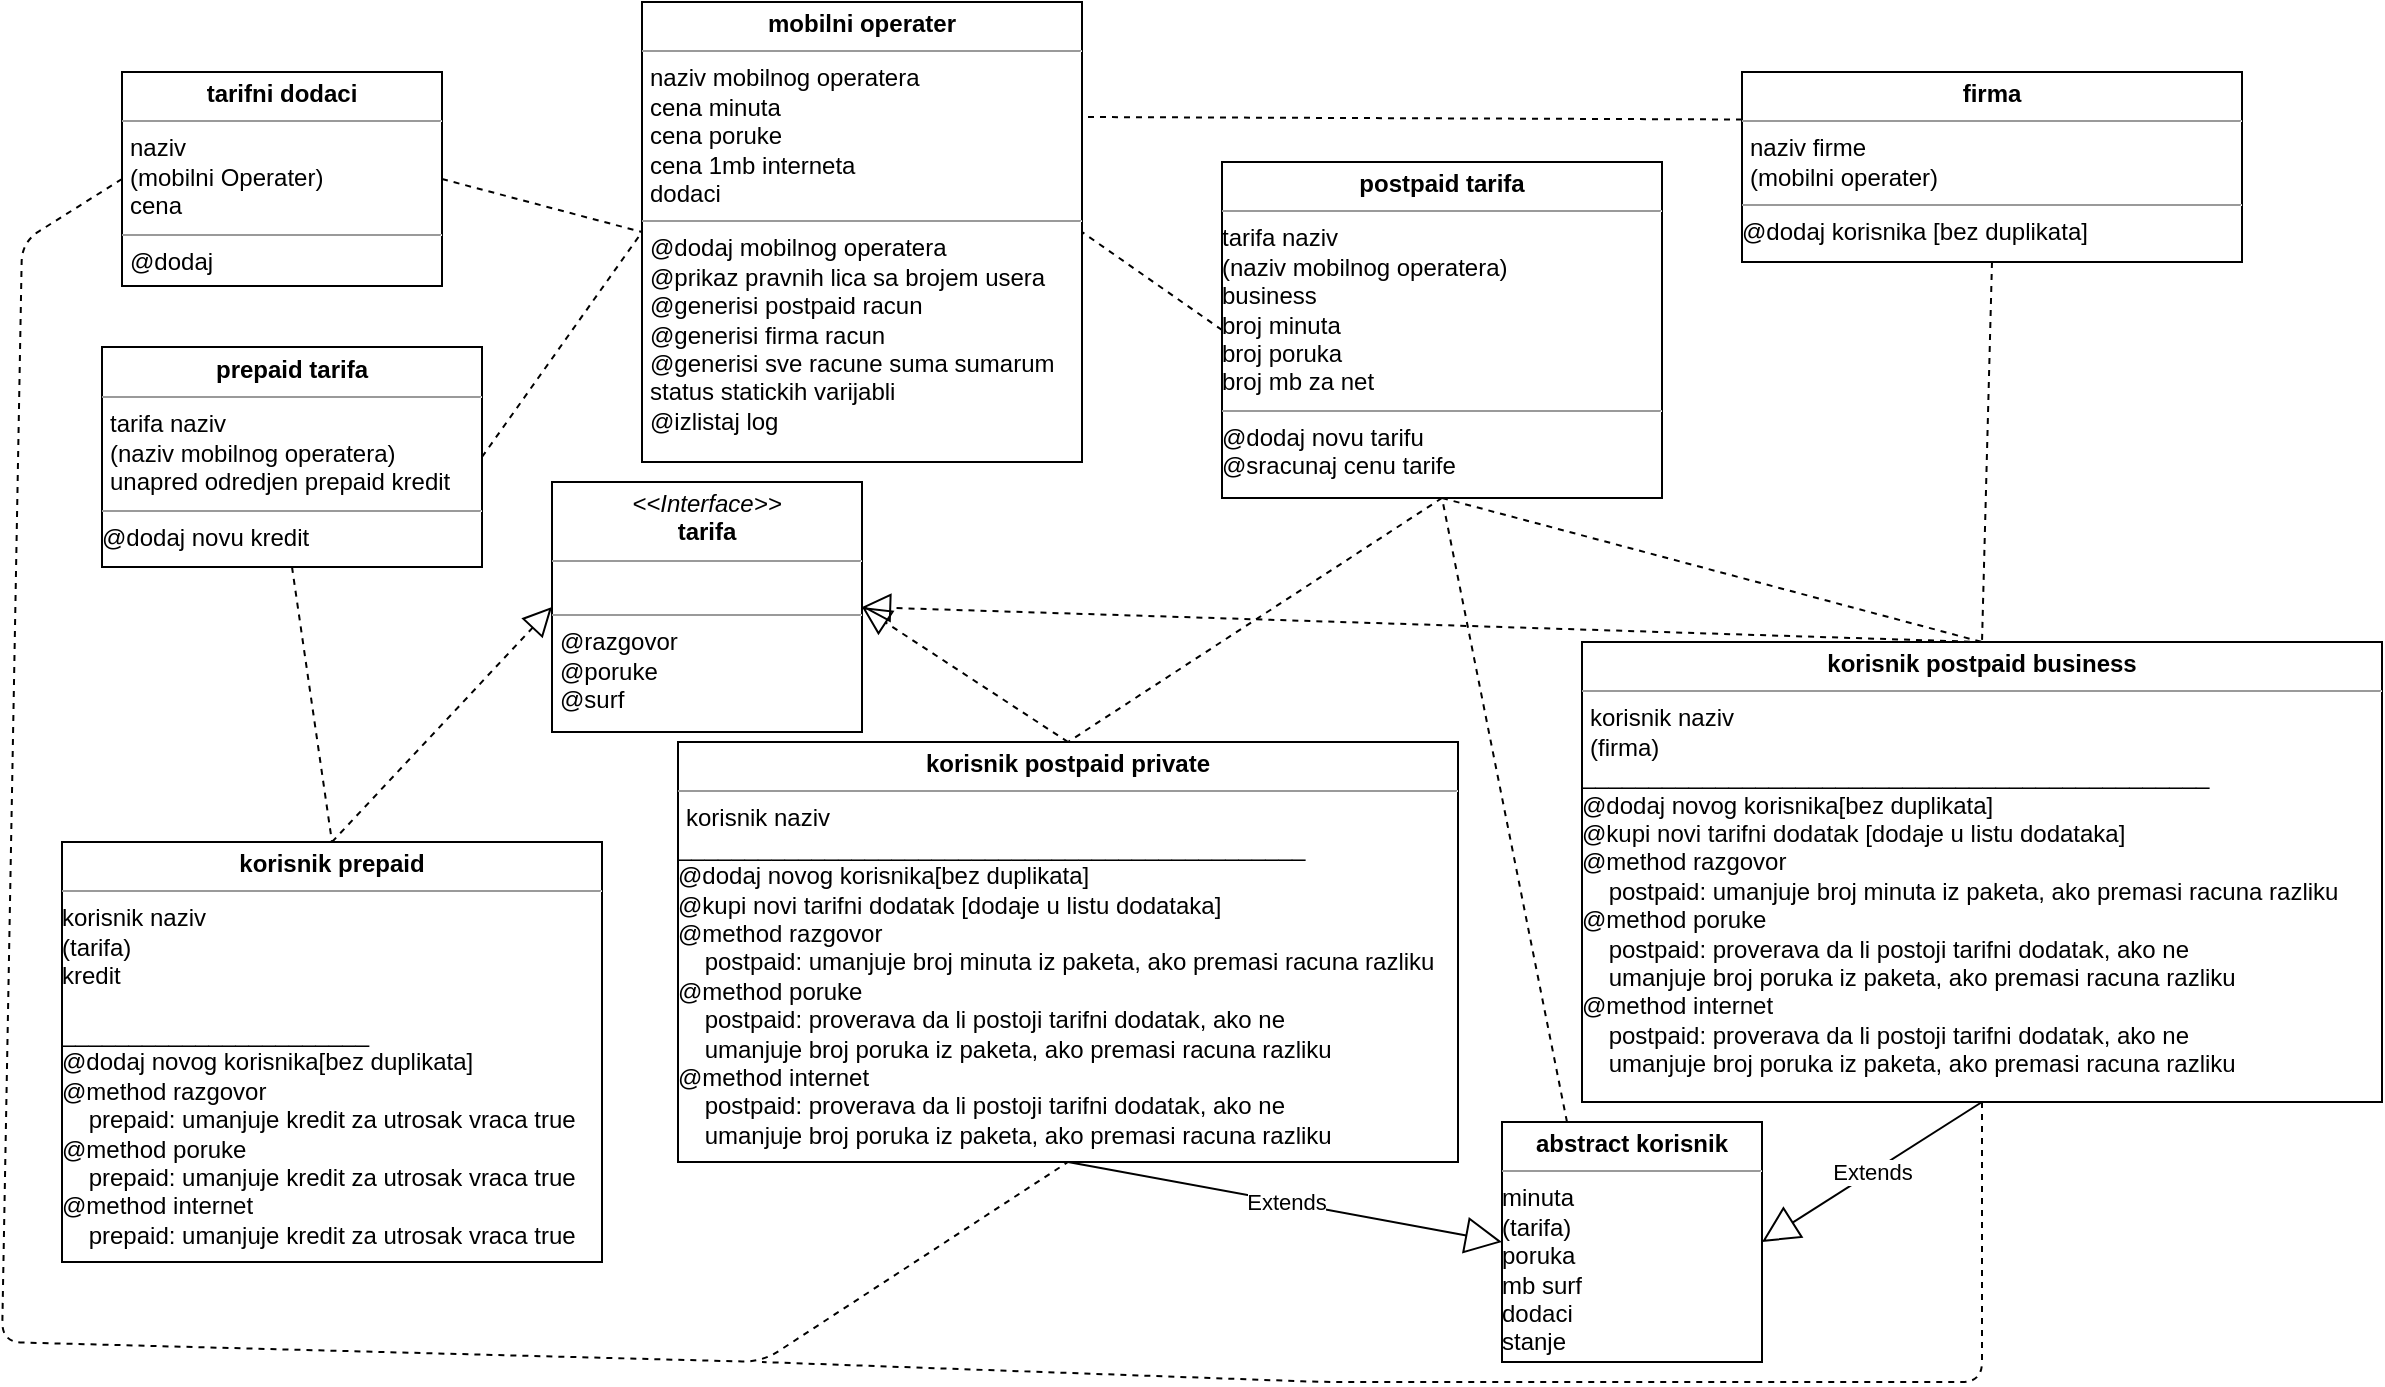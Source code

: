 <mxfile version="10.5.7" type="device"><diagram name="Page-1" id="9f46799a-70d6-7492-0946-bef42562c5a5"><mxGraphModel dx="1226" dy="752" grid="1" gridSize="10" guides="1" tooltips="1" connect="1" arrows="1" fold="1" page="1" pageScale="1" pageWidth="1100" pageHeight="850" background="#ffffff" math="0" shadow="0"><root><mxCell id="0"/><mxCell id="1" parent="0"/><mxCell id="DSF1910hgoAlHp66FIZn-4" value="&lt;p style=&quot;margin: 0px ; margin-top: 4px ; text-align: center&quot;&gt;&lt;b&gt;mobilni operater&lt;/b&gt;&lt;br&gt;&lt;/p&gt;&lt;hr size=&quot;1&quot;&gt;&lt;p style=&quot;margin: 0px ; margin-left: 4px&quot;&gt;naziv mobilnog operatera&lt;br&gt;&lt;/p&gt;&lt;p style=&quot;margin: 0px ; margin-left: 4px&quot;&gt;cena minuta&lt;/p&gt;&lt;p style=&quot;margin: 0px ; margin-left: 4px&quot;&gt;cena poruke&lt;/p&gt;&lt;p style=&quot;margin: 0px ; margin-left: 4px&quot;&gt;cena 1mb interneta&lt;/p&gt;&lt;p style=&quot;margin: 0px ; margin-left: 4px&quot;&gt;dodaci&lt;br&gt;&lt;/p&gt;&lt;hr size=&quot;1&quot;&gt;&lt;p style=&quot;margin: 0px ; margin-left: 4px&quot;&gt;@dodaj mobilnog operatera&lt;/p&gt;&lt;p style=&quot;margin: 0px ; margin-left: 4px&quot;&gt;@prikaz pravnih lica sa brojem usera&lt;/p&gt;&lt;p style=&quot;margin: 0px ; margin-left: 4px&quot;&gt;@generisi postpaid racun&lt;/p&gt;&lt;p style=&quot;margin: 0px ; margin-left: 4px&quot;&gt;@generisi firma racun&lt;br&gt;&lt;/p&gt;&lt;p style=&quot;margin: 0px ; margin-left: 4px&quot;&gt;@generisi sve racune suma sumarum&lt;/p&gt;&lt;p style=&quot;margin: 0px ; margin-left: 4px&quot;&gt;status statickih varijabli&lt;br&gt;&lt;/p&gt;&lt;p style=&quot;margin: 0px ; margin-left: 4px&quot;&gt;@izlistaj log&lt;br&gt;&lt;/p&gt;&lt;p style=&quot;margin: 0px ; margin-left: 4px&quot;&gt;&lt;br&gt;&lt;/p&gt;" style="verticalAlign=top;align=left;overflow=fill;fontSize=12;fontFamily=Helvetica;html=1;" parent="1" vertex="1"><mxGeometry x="360" y="30" width="220" height="230" as="geometry"/></mxCell><mxCell id="DSF1910hgoAlHp66FIZn-5" value="&lt;p style=&quot;margin: 0px ; margin-top: 4px ; text-align: center&quot;&gt;&lt;b&gt;korisnik postpaid private&lt;/b&gt;&lt;br&gt;&lt;/p&gt;&lt;hr size=&quot;1&quot;&gt;&lt;p style=&quot;margin: 0px ; margin-left: 4px&quot;&gt;korisnik naziv&lt;br&gt;&lt;/p&gt;_______________________________________________&lt;br&gt;&lt;div&gt;@dodaj novog korisnika[bez duplikata]&lt;/div&gt;&lt;div&gt;@kupi novi tarifni dodatak [dodaje u listu dodataka]&lt;/div&gt;&lt;div&gt;&lt;div&gt;@method razgovor&lt;br&gt;&lt;/div&gt;&lt;div&gt;&amp;nbsp;&amp;nbsp;&amp;nbsp; postpaid: umanjuje broj minuta iz paketa, ako premasi racuna razliku&lt;br&gt;&lt;/div&gt;&lt;div&gt;@method poruke&lt;br&gt;&lt;/div&gt;&lt;div&gt;&amp;nbsp;&amp;nbsp;&amp;nbsp; postpaid: proverava da li postoji tarifni dodatak, ako ne&lt;br&gt;&lt;/div&gt;&lt;div&gt;&amp;nbsp;&amp;nbsp;&amp;nbsp; umanjuje broj poruka iz paketa, ako premasi racuna razliku&lt;br&gt;&lt;/div&gt;&lt;div&gt;@method internet&lt;br&gt;&lt;/div&gt;&lt;div&gt;&amp;nbsp;&amp;nbsp;&amp;nbsp; postpaid: proverava da li postoji tarifni dodatak, ako ne&lt;br&gt;&lt;/div&gt;&lt;div&gt;&amp;nbsp;&amp;nbsp;&amp;nbsp; umanjuje broj poruka iz paketa, ako premasi racuna razliku&lt;/div&gt;&lt;/div&gt;" style="verticalAlign=top;align=left;overflow=fill;fontSize=12;fontFamily=Helvetica;html=1;" parent="1" vertex="1"><mxGeometry x="378" y="400" width="390" height="210" as="geometry"/></mxCell><mxCell id="DSF1910hgoAlHp66FIZn-7" value="&lt;p style=&quot;margin: 0px ; margin-top: 4px ; text-align: center&quot;&gt;&lt;b&gt;firma&lt;/b&gt;&lt;br&gt;&lt;/p&gt;&lt;hr size=&quot;1&quot;&gt;&lt;p style=&quot;margin: 0px ; margin-left: 4px&quot;&gt;naziv firme&lt;/p&gt;&lt;p style=&quot;margin: 0px ; margin-left: 4px&quot;&gt;(mobilni operater)&lt;/p&gt;&lt;hr size=&quot;1&quot;&gt;&lt;div&gt;@dodaj korisnika [bez duplikata]&lt;/div&gt;" style="verticalAlign=top;align=left;overflow=fill;fontSize=12;fontFamily=Helvetica;html=1;" parent="1" vertex="1"><mxGeometry x="910" y="65" width="250" height="95" as="geometry"/></mxCell><mxCell id="DSF1910hgoAlHp66FIZn-9" value="&lt;p style=&quot;margin: 0px ; margin-top: 4px ; text-align: center&quot;&gt;&lt;b&gt;postpaid tarifa&lt;/b&gt;&lt;br&gt;&lt;/p&gt;&lt;hr size=&quot;1&quot;&gt;&lt;div&gt;tarifa naziv&lt;br&gt;&lt;/div&gt;&lt;div&gt;(naziv mobilnog operatera)&lt;/div&gt;&lt;div&gt;business&lt;br&gt;&lt;/div&gt;&lt;div&gt;broj minuta&lt;/div&gt;&lt;div&gt;broj poruka&lt;/div&gt;&lt;div&gt;broj mb za net&lt;/div&gt;&lt;hr size=&quot;1&quot;&gt;&lt;div&gt;@dodaj novu tarifu&lt;/div&gt;&lt;div&gt;@sracunaj cenu tarife&lt;br&gt;&lt;/div&gt;" style="verticalAlign=top;align=left;overflow=fill;fontSize=12;fontFamily=Helvetica;html=1;" parent="1" vertex="1"><mxGeometry x="650" y="110" width="220" height="168" as="geometry"/></mxCell><mxCell id="DSF1910hgoAlHp66FIZn-17" value="&lt;p style=&quot;margin: 0px ; margin-top: 4px ; text-align: center&quot;&gt;&lt;b&gt;prepaid tarifa&lt;/b&gt;&lt;br&gt;&lt;/p&gt;&lt;hr size=&quot;1&quot;&gt;&lt;p style=&quot;margin: 0px ; margin-left: 4px&quot;&gt;tarifa naziv&lt;br&gt;&lt;/p&gt;&lt;p style=&quot;margin: 0px ; margin-left: 4px&quot;&gt;(naziv mobilnog operatera)&lt;/p&gt;&lt;p style=&quot;margin: 0px ; margin-left: 4px&quot;&gt;unapred odredjen prepaid kredit&lt;/p&gt;&lt;hr size=&quot;1&quot;&gt;&lt;div&gt;@dodaj novu kredit&lt;/div&gt;" style="verticalAlign=top;align=left;overflow=fill;fontSize=12;fontFamily=Helvetica;html=1;" parent="1" vertex="1"><mxGeometry x="90" y="202.5" width="190" height="110" as="geometry"/></mxCell><mxCell id="sRzGL2SpZ1EVrH2Sr6dI-1" value="&lt;p style=&quot;margin: 0px ; margin-top: 4px ; text-align: center&quot;&gt;&lt;i&gt;&amp;lt;&amp;lt;Interface&amp;gt;&amp;gt;&lt;/i&gt;&lt;br&gt;&lt;b&gt;tarifa&lt;/b&gt;&lt;/p&gt;&lt;hr size=&quot;1&quot;&gt;&lt;p style=&quot;margin: 0px ; margin-left: 4px&quot;&gt;&lt;br&gt;&lt;/p&gt;&lt;hr size=&quot;1&quot;&gt;&lt;p style=&quot;margin: 0px ; margin-left: 4px&quot;&gt;@razgovor&lt;/p&gt;&lt;p style=&quot;margin: 0px ; margin-left: 4px&quot;&gt;@poruke&lt;/p&gt;&lt;p style=&quot;margin: 0px ; margin-left: 4px&quot;&gt;@surf&lt;br&gt;&lt;/p&gt;" style="verticalAlign=top;align=left;overflow=fill;fontSize=12;fontFamily=Helvetica;html=1;" parent="1" vertex="1"><mxGeometry x="315" y="270" width="155" height="125" as="geometry"/></mxCell><mxCell id="sRzGL2SpZ1EVrH2Sr6dI-4" value="" style="endArrow=block;dashed=1;endFill=0;endSize=12;html=1;entryX=0;entryY=0.5;entryDx=0;entryDy=0;exitX=0.5;exitY=0;exitDx=0;exitDy=0;" parent="1" source="sRzGL2SpZ1EVrH2Sr6dI-10" target="sRzGL2SpZ1EVrH2Sr6dI-1" edge="1"><mxGeometry width="160" relative="1" as="geometry"><mxPoint x="580" y="470" as="sourcePoint"/><mxPoint x="430" y="460" as="targetPoint"/></mxGeometry></mxCell><mxCell id="sRzGL2SpZ1EVrH2Sr6dI-5" value="" style="endArrow=block;dashed=1;endFill=0;endSize=12;html=1;entryX=1;entryY=0.5;entryDx=0;entryDy=0;exitX=0.5;exitY=0;exitDx=0;exitDy=0;" parent="1" source="DSF1910hgoAlHp66FIZn-5" target="sRzGL2SpZ1EVrH2Sr6dI-1" edge="1"><mxGeometry width="160" relative="1" as="geometry"><mxPoint x="610" y="470" as="sourcePoint"/><mxPoint x="210" y="860" as="targetPoint"/></mxGeometry></mxCell><mxCell id="sRzGL2SpZ1EVrH2Sr6dI-10" value="&lt;p style=&quot;margin: 0px ; margin-top: 4px ; text-align: center&quot;&gt;&lt;b&gt;korisnik prepaid&lt;/b&gt;&lt;br&gt;&lt;/p&gt;&lt;hr size=&quot;1&quot;&gt;&lt;div&gt;korisnik naziv&lt;br&gt;&lt;/div&gt;&lt;div&gt;(tarifa)&lt;/div&gt;&lt;div&gt;kredit&lt;br&gt;&lt;/div&gt;&lt;div&gt;&lt;br&gt;&lt;/div&gt;&lt;div&gt;_______________________&lt;br&gt;&lt;/div&gt;&lt;div&gt;@dodaj novog korisnika[bez duplikata]&lt;/div&gt;&lt;div&gt;&lt;div&gt;@method razgovor&lt;br&gt;&lt;/div&gt;&lt;div&gt;&amp;nbsp;&amp;nbsp;&amp;nbsp; prepaid: umanjuje kredit za utrosak vraca true&lt;br&gt;&lt;/div&gt;&lt;div&gt;@method poruke&lt;br&gt;&lt;/div&gt;&lt;div&gt;&amp;nbsp;&amp;nbsp;&amp;nbsp; prepaid: umanjuje kredit za utrosak vraca true&lt;br&gt;&lt;/div&gt;&lt;div&gt;@method internet&lt;br&gt;&lt;/div&gt;&lt;div&gt;&amp;nbsp;&amp;nbsp;&amp;nbsp; prepaid: umanjuje kredit za utrosak vraca true&lt;/div&gt;&lt;/div&gt;" style="verticalAlign=top;align=left;overflow=fill;fontSize=12;fontFamily=Helvetica;html=1;" parent="1" vertex="1"><mxGeometry x="70" y="450" width="270" height="210" as="geometry"/></mxCell><mxCell id="sRzGL2SpZ1EVrH2Sr6dI-15" value="" style="endArrow=none;dashed=1;html=1;entryX=1;entryY=0.25;entryDx=0;entryDy=0;exitX=0;exitY=0.25;exitDx=0;exitDy=0;" parent="1" source="DSF1910hgoAlHp66FIZn-7" target="DSF1910hgoAlHp66FIZn-4" edge="1"><mxGeometry width="50" height="50" relative="1" as="geometry"><mxPoint x="80" y="800" as="sourcePoint"/><mxPoint x="130" y="750" as="targetPoint"/></mxGeometry></mxCell><mxCell id="sRzGL2SpZ1EVrH2Sr6dI-18" value="" style="endArrow=none;dashed=1;html=1;entryX=0.5;entryY=0;entryDx=0;entryDy=0;exitX=0.5;exitY=1;exitDx=0;exitDy=0;" parent="1" source="DSF1910hgoAlHp66FIZn-17" target="sRzGL2SpZ1EVrH2Sr6dI-10" edge="1"><mxGeometry width="50" height="50" relative="1" as="geometry"><mxPoint x="70" y="910" as="sourcePoint"/><mxPoint x="120" y="860" as="targetPoint"/></mxGeometry></mxCell><mxCell id="sRzGL2SpZ1EVrH2Sr6dI-19" value="" style="endArrow=none;dashed=1;html=1;entryX=0.5;entryY=0;entryDx=0;entryDy=0;exitX=0.5;exitY=1;exitDx=0;exitDy=0;" parent="1" source="DSF1910hgoAlHp66FIZn-9" target="DSF1910hgoAlHp66FIZn-5" edge="1"><mxGeometry width="50" height="50" relative="1" as="geometry"><mxPoint x="900" y="550" as="sourcePoint"/><mxPoint x="120" y="860" as="targetPoint"/></mxGeometry></mxCell><mxCell id="sRzGL2SpZ1EVrH2Sr6dI-20" value="" style="endArrow=none;dashed=1;html=1;entryX=0;entryY=0.5;entryDx=0;entryDy=0;exitX=1;exitY=0.5;exitDx=0;exitDy=0;" parent="1" source="DSF1910hgoAlHp66FIZn-17" target="DSF1910hgoAlHp66FIZn-4" edge="1"><mxGeometry width="50" height="50" relative="1" as="geometry"><mxPoint x="70" y="910" as="sourcePoint"/><mxPoint x="120" y="860" as="targetPoint"/></mxGeometry></mxCell><mxCell id="sRzGL2SpZ1EVrH2Sr6dI-21" value="" style="endArrow=none;dashed=1;html=1;entryX=1;entryY=0.5;entryDx=0;entryDy=0;exitX=0;exitY=0.5;exitDx=0;exitDy=0;" parent="1" source="DSF1910hgoAlHp66FIZn-9" target="DSF1910hgoAlHp66FIZn-4" edge="1"><mxGeometry width="50" height="50" relative="1" as="geometry"><mxPoint x="70" y="910" as="sourcePoint"/><mxPoint x="120" y="860" as="targetPoint"/></mxGeometry></mxCell><mxCell id="gg8wK1-spBqLBOjFQetK-1" value="&lt;p style=&quot;margin: 0px ; margin-top: 4px ; text-align: center&quot;&gt;&lt;b&gt;abstract korisnik&lt;br&gt;&lt;/b&gt;&lt;/p&gt;&lt;hr size=&quot;1&quot;&gt;&lt;div&gt;minuta&lt;/div&gt;&lt;div&gt;(tarifa)&lt;br&gt;&lt;/div&gt;&lt;div&gt;poruka&lt;/div&gt;&lt;div&gt;mb surf&lt;/div&gt;&lt;div&gt;dodaci&lt;/div&gt;&lt;div&gt;stanje&lt;br&gt;&lt;/div&gt;&lt;p&gt;&lt;br&gt;&lt;/p&gt;" style="verticalAlign=top;align=left;overflow=fill;fontSize=12;fontFamily=Helvetica;html=1;" parent="1" vertex="1"><mxGeometry x="790" y="590" width="130" height="120" as="geometry"/></mxCell><mxCell id="gg8wK1-spBqLBOjFQetK-2" value="Extends" style="endArrow=block;endSize=16;endFill=0;html=1;exitX=0.5;exitY=1;exitDx=0;exitDy=0;entryX=1;entryY=0.5;entryDx=0;entryDy=0;" parent="1" source="8EQj-p6nxWexTzj3mMMh-1" target="gg8wK1-spBqLBOjFQetK-1" edge="1"><mxGeometry width="160" relative="1" as="geometry"><mxPoint x="80" y="860" as="sourcePoint"/><mxPoint x="240" y="860" as="targetPoint"/></mxGeometry></mxCell><mxCell id="gg8wK1-spBqLBOjFQetK-3" value="Extends" style="endArrow=block;endSize=16;endFill=0;html=1;exitX=0.5;exitY=1;exitDx=0;exitDy=0;entryX=0;entryY=0.5;entryDx=0;entryDy=0;" parent="1" source="DSF1910hgoAlHp66FIZn-5" target="gg8wK1-spBqLBOjFQetK-1" edge="1"><mxGeometry width="160" relative="1" as="geometry"><mxPoint x="80" y="860" as="sourcePoint"/><mxPoint x="240" y="860" as="targetPoint"/></mxGeometry></mxCell><mxCell id="8EQj-p6nxWexTzj3mMMh-1" value="&lt;p style=&quot;margin: 0px ; margin-top: 4px ; text-align: center&quot;&gt;&lt;b&gt;korisnik postpaid business&lt;/b&gt;&lt;br&gt;&lt;/p&gt;&lt;hr size=&quot;1&quot;&gt;&lt;p style=&quot;margin: 0px ; margin-left: 4px&quot;&gt;korisnik naziv&lt;br&gt;&lt;/p&gt;&lt;p style=&quot;margin: 0px ; margin-left: 4px&quot;&gt;(firma)&lt;br&gt;&lt;/p&gt;_______________________________________________&lt;br&gt;&lt;div&gt;@dodaj novog korisnika[bez duplikata]&lt;/div&gt;&lt;div&gt;@kupi novi tarifni dodatak [dodaje u listu dodataka]&lt;/div&gt;&lt;div&gt;&lt;div&gt;&lt;div&gt;@method razgovor&lt;br&gt;&lt;/div&gt;&lt;div&gt;&amp;nbsp;&amp;nbsp;&amp;nbsp; postpaid: umanjuje broj minuta iz paketa, ako premasi racuna razliku&lt;br&gt;&lt;/div&gt;&lt;div&gt;@method poruke&lt;br&gt;&lt;/div&gt;&lt;div&gt;&amp;nbsp;&amp;nbsp;&amp;nbsp; postpaid: proverava da li postoji tarifni dodatak, ako ne&lt;br&gt;&lt;/div&gt;&lt;div&gt;&amp;nbsp;&amp;nbsp;&amp;nbsp; umanjuje broj poruka iz paketa, ako premasi racuna razliku&lt;br&gt;&lt;/div&gt;&lt;div&gt;@method internet&lt;br&gt;&lt;/div&gt;&lt;div&gt;&amp;nbsp;&amp;nbsp;&amp;nbsp; postpaid: proverava da li postoji tarifni dodatak, ako ne&lt;br&gt;&lt;/div&gt;&lt;div&gt;&amp;nbsp;&amp;nbsp;&amp;nbsp; umanjuje broj poruka iz paketa, ako premasi racuna razliku&lt;/div&gt;&lt;/div&gt;&lt;/div&gt;" style="verticalAlign=top;align=left;overflow=fill;fontSize=12;fontFamily=Helvetica;html=1;" parent="1" vertex="1"><mxGeometry x="830" y="350" width="400" height="230" as="geometry"/></mxCell><mxCell id="8EQj-p6nxWexTzj3mMMh-3" value="" style="endArrow=none;dashed=1;html=1;exitX=0.5;exitY=1;exitDx=0;exitDy=0;entryX=0.5;entryY=0;entryDx=0;entryDy=0;" parent="1" source="DSF1910hgoAlHp66FIZn-9" target="8EQj-p6nxWexTzj3mMMh-1" edge="1"><mxGeometry width="50" height="50" relative="1" as="geometry"><mxPoint x="80" y="860" as="sourcePoint"/><mxPoint x="130" y="810" as="targetPoint"/></mxGeometry></mxCell><mxCell id="3oxrv0EPYqHVVF5ku3l9-3" value="" style="endArrow=block;dashed=1;endFill=0;endSize=12;html=1;exitX=0.5;exitY=0;exitDx=0;exitDy=0;entryX=1;entryY=0.5;entryDx=0;entryDy=0;" parent="1" source="8EQj-p6nxWexTzj3mMMh-1" target="sRzGL2SpZ1EVrH2Sr6dI-1" edge="1"><mxGeometry width="160" relative="1" as="geometry"><mxPoint x="70" y="770" as="sourcePoint"/><mxPoint x="230" y="770" as="targetPoint"/></mxGeometry></mxCell><mxCell id="3oxrv0EPYqHVVF5ku3l9-4" value="" style="endArrow=none;dashed=1;html=1;entryX=0.5;entryY=0;entryDx=0;entryDy=0;exitX=0.5;exitY=1;exitDx=0;exitDy=0;" parent="1" source="DSF1910hgoAlHp66FIZn-7" target="8EQj-p6nxWexTzj3mMMh-1" edge="1"><mxGeometry width="50" height="50" relative="1" as="geometry"><mxPoint x="1090" y="290" as="sourcePoint"/><mxPoint x="150" y="910" as="targetPoint"/></mxGeometry></mxCell><mxCell id="rFpeKEOOUig2Q7_f4T2I-3" value="&lt;p style=&quot;margin: 0px ; margin-top: 4px ; text-align: center&quot;&gt;&lt;b&gt;tarifni dodaci&lt;/b&gt;&lt;br&gt;&lt;/p&gt;&lt;hr size=&quot;1&quot;&gt;&lt;p style=&quot;margin: 0px ; margin-left: 4px&quot;&gt;naziv&lt;/p&gt;&lt;p style=&quot;margin: 0px ; margin-left: 4px&quot;&gt;(mobilni Operater)&lt;/p&gt;&lt;p style=&quot;margin: 0px ; margin-left: 4px&quot;&gt;cena&lt;br&gt;&lt;/p&gt;&lt;hr size=&quot;1&quot;&gt;&lt;p style=&quot;margin: 0px ; margin-left: 4px&quot;&gt;@dodaj&lt;/p&gt;" style="verticalAlign=top;align=left;overflow=fill;fontSize=12;fontFamily=Helvetica;html=1;" parent="1" vertex="1"><mxGeometry x="100" y="65" width="160" height="107" as="geometry"/></mxCell><mxCell id="rFpeKEOOUig2Q7_f4T2I-4" value="" style="endArrow=none;dashed=1;html=1;entryX=0;entryY=0.5;entryDx=0;entryDy=0;exitX=1;exitY=0.5;exitDx=0;exitDy=0;" parent="1" source="rFpeKEOOUig2Q7_f4T2I-3" target="DSF1910hgoAlHp66FIZn-4" edge="1"><mxGeometry width="50" height="50" relative="1" as="geometry"><mxPoint x="110" y="320" as="sourcePoint"/><mxPoint x="140" y="370" as="targetPoint"/></mxGeometry></mxCell><mxCell id="-nnCrQWrx7ne1IlnuXNt-1" value="" style="endArrow=none;dashed=1;html=1;exitX=0;exitY=0.5;exitDx=0;exitDy=0;entryX=0.5;entryY=1;entryDx=0;entryDy=0;" edge="1" parent="1" source="rFpeKEOOUig2Q7_f4T2I-3" target="DSF1910hgoAlHp66FIZn-5"><mxGeometry width="50" height="50" relative="1" as="geometry"><mxPoint x="110" y="400" as="sourcePoint"/><mxPoint x="460" y="700" as="targetPoint"/><Array as="points"><mxPoint x="50" y="150"/><mxPoint x="40" y="700"/><mxPoint x="420" y="710"/></Array></mxGeometry></mxCell><mxCell id="-nnCrQWrx7ne1IlnuXNt-2" value="" style="endArrow=none;dashed=1;html=1;exitX=0.5;exitY=1;exitDx=0;exitDy=0;" edge="1" parent="1" source="8EQj-p6nxWexTzj3mMMh-1"><mxGeometry width="50" height="50" relative="1" as="geometry"><mxPoint x="1000" y="780" as="sourcePoint"/><mxPoint x="420" y="710" as="targetPoint"/><Array as="points"><mxPoint x="1030" y="720"/><mxPoint x="700" y="720"/></Array></mxGeometry></mxCell><mxCell id="-nnCrQWrx7ne1IlnuXNt-3" value="" style="endArrow=none;dashed=1;html=1;entryX=0.5;entryY=1;entryDx=0;entryDy=0;exitX=0.25;exitY=0;exitDx=0;exitDy=0;" edge="1" parent="1" source="gg8wK1-spBqLBOjFQetK-1" target="DSF1910hgoAlHp66FIZn-9"><mxGeometry width="50" height="50" relative="1" as="geometry"><mxPoint x="40" y="850" as="sourcePoint"/><mxPoint x="90" y="800" as="targetPoint"/></mxGeometry></mxCell></root></mxGraphModel></diagram></mxfile>